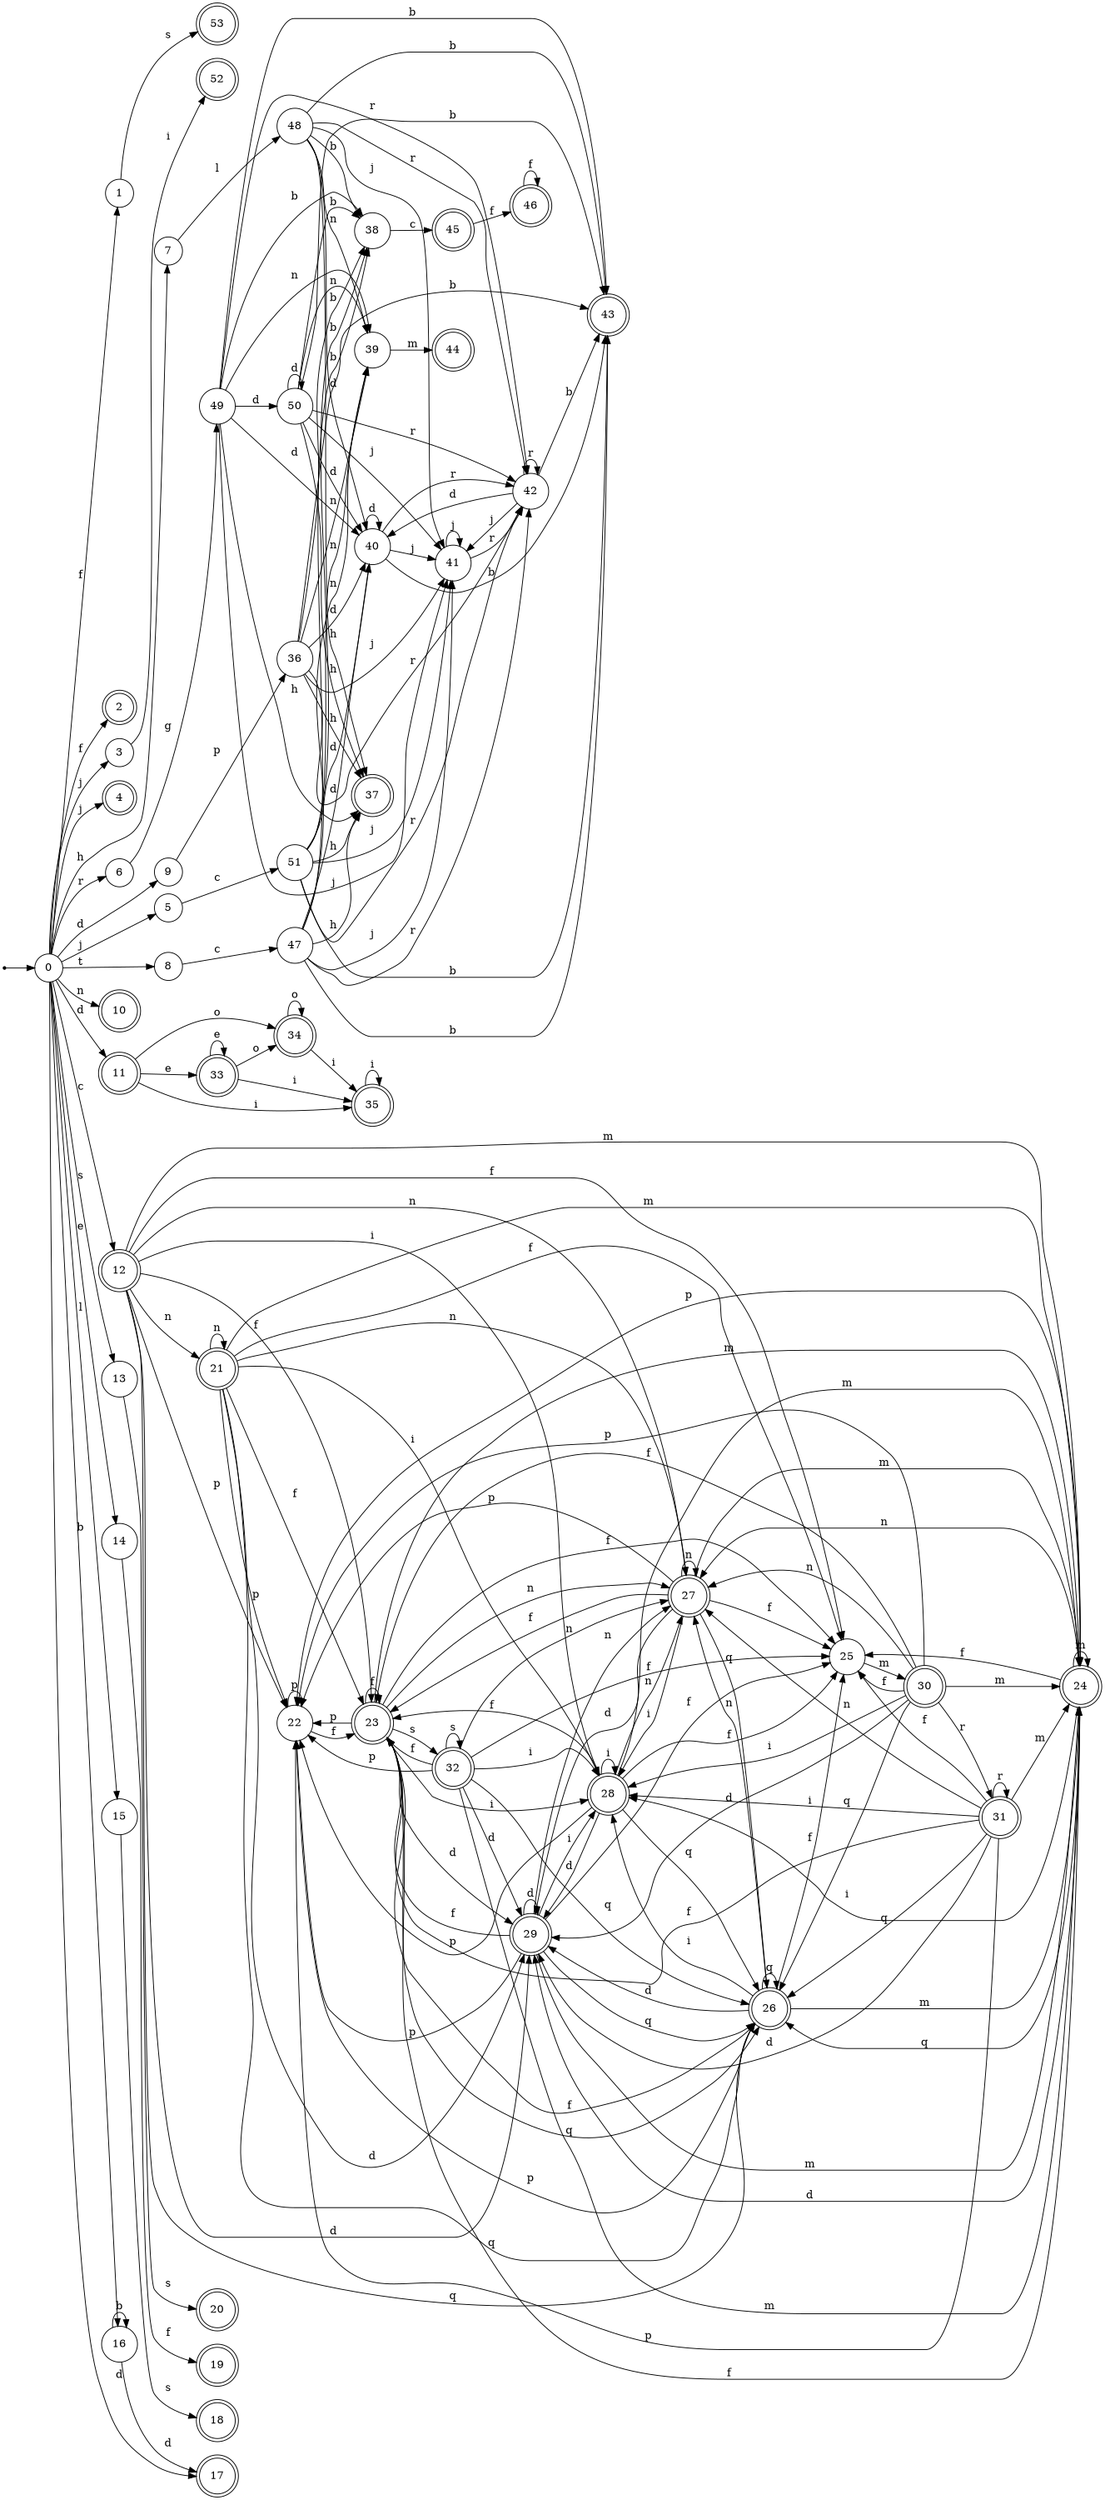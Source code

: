 digraph finite_state_machine {
rankdir=LR;
size="20,20";
node [shape = point]; "dummy0"
node [shape = circle]; "0";
"dummy0" -> "0";
node [shape = circle]; "1";
node [shape = doublecircle]; "2";node [shape = circle]; "3";
node [shape = doublecircle]; "4";node [shape = circle]; "5";
node [shape = circle]; "6";
node [shape = circle]; "7";
node [shape = circle]; "8";
node [shape = circle]; "9";
node [shape = doublecircle]; "10";node [shape = doublecircle]; "11";node [shape = doublecircle]; "12";node [shape = circle]; "13";
node [shape = circle]; "14";
node [shape = circle]; "15";
node [shape = circle]; "16";
node [shape = doublecircle]; "17";node [shape = doublecircle]; "18";node [shape = doublecircle]; "19";node [shape = doublecircle]; "20";node [shape = doublecircle]; "21";node [shape = circle]; "22";
node [shape = doublecircle]; "23";node [shape = doublecircle]; "24";node [shape = circle]; "25";
node [shape = doublecircle]; "26";node [shape = doublecircle]; "27";node [shape = doublecircle]; "28";node [shape = doublecircle]; "29";node [shape = doublecircle]; "30";node [shape = doublecircle]; "31";node [shape = doublecircle]; "32";node [shape = doublecircle]; "33";node [shape = doublecircle]; "34";node [shape = doublecircle]; "35";node [shape = circle]; "36";
node [shape = doublecircle]; "37";node [shape = circle]; "38";
node [shape = circle]; "39";
node [shape = circle]; "40";
node [shape = circle]; "41";
node [shape = circle]; "42";
node [shape = doublecircle]; "43";node [shape = doublecircle]; "44";node [shape = doublecircle]; "45";node [shape = doublecircle]; "46";node [shape = circle]; "47";
node [shape = circle]; "48";
node [shape = circle]; "49";
node [shape = circle]; "50";
node [shape = circle]; "51";
node [shape = doublecircle]; "52";node [shape = doublecircle]; "53";"0" -> "1" [label = "f"];
 "0" -> "2" [label = "f"];
 "0" -> "3" [label = "j"];
 "0" -> "4" [label = "j"];
 "0" -> "5" [label = "j"];
 "0" -> "6" [label = "r"];
 "0" -> "7" [label = "h"];
 "0" -> "8" [label = "t"];
 "0" -> "9" [label = "d"];
 "0" -> "11" [label = "d"];
 "0" -> "17" [label = "d"];
 "0" -> "10" [label = "n"];
 "0" -> "12" [label = "c"];
 "0" -> "13" [label = "s"];
 "0" -> "14" [label = "e"];
 "0" -> "15" [label = "l"];
 "0" -> "16" [label = "b"];
 "16" -> "16" [label = "b"];
 "16" -> "17" [label = "d"];
 "15" -> "18" [label = "s"];
 "14" -> "19" [label = "f"];
 "13" -> "20" [label = "s"];
 "12" -> "27" [label = "n"];
 "12" -> "21" [label = "n"];
 "12" -> "22" [label = "p"];
 "12" -> "25" [label = "f"];
 "12" -> "23" [label = "f"];
 "12" -> "24" [label = "m"];
 "12" -> "26" [label = "q"];
 "12" -> "28" [label = "i"];
 "12" -> "29" [label = "d"];
 "29" -> "29" [label = "d"];
 "29" -> "27" [label = "n"];
 "29" -> "28" [label = "i"];
 "29" -> "22" [label = "p"];
 "29" -> "25" [label = "f"];
 "29" -> "23" [label = "f"];
 "29" -> "24" [label = "m"];
 "29" -> "26" [label = "q"];
 "28" -> "28" [label = "i"];
 "28" -> "27" [label = "n"];
 "28" -> "29" [label = "d"];
 "28" -> "22" [label = "p"];
 "28" -> "25" [label = "f"];
 "28" -> "23" [label = "f"];
 "28" -> "24" [label = "m"];
 "28" -> "26" [label = "q"];
 "27" -> "27" [label = "n"];
 "27" -> "28" [label = "i"];
 "27" -> "29" [label = "d"];
 "27" -> "22" [label = "p"];
 "27" -> "25" [label = "f"];
 "27" -> "23" [label = "f"];
 "27" -> "24" [label = "m"];
 "27" -> "26" [label = "q"];
 "26" -> "26" [label = "q"];
 "26" -> "22" [label = "p"];
 "26" -> "25" [label = "f"];
 "26" -> "23" [label = "f"];
 "26" -> "24" [label = "m"];
 "26" -> "27" [label = "n"];
 "26" -> "28" [label = "i"];
 "26" -> "29" [label = "d"];
 "25" -> "30" [label = "m"];
 "30" -> "25" [label = "f"];
 "30" -> "23" [label = "f"];
 "30" -> "31" [label = "r"];
 "30" -> "22" [label = "p"];
 "30" -> "24" [label = "m"];
 "30" -> "26" [label = "q"];
 "30" -> "27" [label = "n"];
 "30" -> "28" [label = "i"];
 "30" -> "29" [label = "d"];
 "31" -> "31" [label = "r"];
 "31" -> "25" [label = "f"];
 "31" -> "23" [label = "f"];
 "31" -> "22" [label = "p"];
 "31" -> "24" [label = "m"];
 "31" -> "26" [label = "q"];
 "31" -> "27" [label = "n"];
 "31" -> "28" [label = "i"];
 "31" -> "29" [label = "d"];
 "24" -> "24" [label = "m"];
 "24" -> "22" [label = "p"];
 "24" -> "25" [label = "f"];
 "24" -> "23" [label = "f"];
 "24" -> "26" [label = "q"];
 "24" -> "27" [label = "n"];
 "24" -> "28" [label = "i"];
 "24" -> "29" [label = "d"];
 "23" -> "25" [label = "f"];
 "23" -> "23" [label = "f"];
 "23" -> "22" [label = "p"];
 "23" -> "32" [label = "s"];
 "23" -> "24" [label = "m"];
 "23" -> "26" [label = "q"];
 "23" -> "27" [label = "n"];
 "23" -> "28" [label = "i"];
 "23" -> "29" [label = "d"];
 "32" -> "32" [label = "s"];
 "32" -> "22" [label = "p"];
 "32" -> "25" [label = "f"];
 "32" -> "23" [label = "f"];
 "32" -> "24" [label = "m"];
 "32" -> "26" [label = "q"];
 "32" -> "27" [label = "n"];
 "32" -> "28" [label = "i"];
 "32" -> "29" [label = "d"];
 "22" -> "22" [label = "p"];
 "22" -> "23" [label = "f"];
 "21" -> "27" [label = "n"];
 "21" -> "21" [label = "n"];
 "21" -> "22" [label = "p"];
 "21" -> "25" [label = "f"];
 "21" -> "23" [label = "f"];
 "21" -> "24" [label = "m"];
 "21" -> "26" [label = "q"];
 "21" -> "28" [label = "i"];
 "21" -> "29" [label = "d"];
 "11" -> "33" [label = "e"];
 "11" -> "34" [label = "o"];
 "11" -> "35" [label = "i"];
 "35" -> "35" [label = "i"];
 "34" -> "34" [label = "o"];
 "34" -> "35" [label = "i"];
 "33" -> "33" [label = "e"];
 "33" -> "34" [label = "o"];
 "33" -> "35" [label = "i"];
 "9" -> "36" [label = "p"];
 "36" -> "37" [label = "h"];
 "36" -> "43" [label = "b"];
 "36" -> "38" [label = "b"];
 "36" -> "39" [label = "n"];
 "36" -> "40" [label = "d"];
 "36" -> "41" [label = "j"];
 "36" -> "42" [label = "r"];
 "42" -> "42" [label = "r"];
 "42" -> "41" [label = "j"];
 "42" -> "40" [label = "d"];
 "42" -> "43" [label = "b"];
 "41" -> "41" [label = "j"];
 "41" -> "42" [label = "r"];
 "40" -> "40" [label = "d"];
 "40" -> "41" [label = "j"];
 "40" -> "42" [label = "r"];
 "40" -> "43" [label = "b"];
 "39" -> "44" [label = "m"];
 "38" -> "45" [label = "c"];
 "45" -> "46" [label = "f"];
 "46" -> "46" [label = "f"];
 "8" -> "47" [label = "c"];
 "47" -> "37" [label = "h"];
 "47" -> "43" [label = "b"];
 "47" -> "38" [label = "b"];
 "47" -> "39" [label = "n"];
 "47" -> "40" [label = "d"];
 "47" -> "41" [label = "j"];
 "47" -> "42" [label = "r"];
 "7" -> "48" [label = "l"];
 "48" -> "37" [label = "h"];
 "48" -> "43" [label = "b"];
 "48" -> "38" [label = "b"];
 "48" -> "39" [label = "n"];
 "48" -> "40" [label = "d"];
 "48" -> "41" [label = "j"];
 "48" -> "42" [label = "r"];
 "6" -> "49" [label = "g"];
 "49" -> "40" [label = "d"];
 "49" -> "50" [label = "d"];
 "49" -> "37" [label = "h"];
 "49" -> "43" [label = "b"];
 "49" -> "38" [label = "b"];
 "49" -> "39" [label = "n"];
 "49" -> "41" [label = "j"];
 "49" -> "42" [label = "r"];
 "50" -> "40" [label = "d"];
 "50" -> "50" [label = "d"];
 "50" -> "37" [label = "h"];
 "50" -> "43" [label = "b"];
 "50" -> "38" [label = "b"];
 "50" -> "39" [label = "n"];
 "50" -> "41" [label = "j"];
 "50" -> "42" [label = "r"];
 "5" -> "51" [label = "c"];
 "51" -> "37" [label = "h"];
 "51" -> "43" [label = "b"];
 "51" -> "38" [label = "b"];
 "51" -> "39" [label = "n"];
 "51" -> "40" [label = "d"];
 "51" -> "41" [label = "j"];
 "51" -> "42" [label = "r"];
 "3" -> "52" [label = "i"];
 "1" -> "53" [label = "s"];
 }
